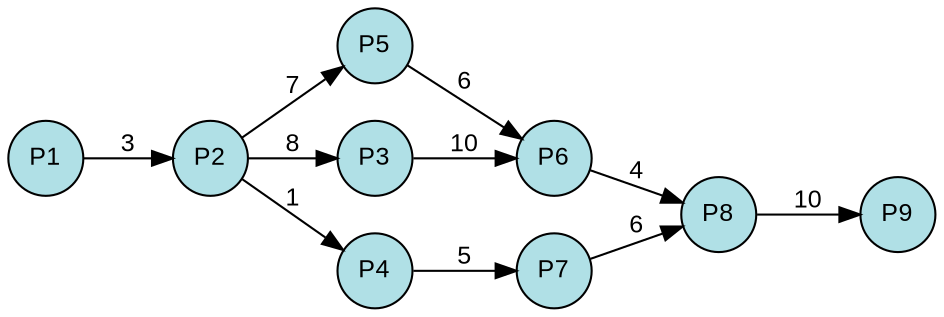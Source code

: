 digraph {
  splines=true;
node [margin=0 fontname=arial fontcolor=black fontsize=12 shape=circle width=0.5 fixedsize=true style=filled fillcolor=powderblue]
  1 [label="P1"]
  2 [label="P2"]
  3 [label="P3"]
  4 [label="P4"]
  5 [label="P5"]
  6 [label="P6"]
  7 [label="P7"]
  8 [label="P8"]
  9 [label="P9"]
rankdir=LR
edge [margin=0 fontname=arial fontcolor=black fontsize=12]
	1 -> 2 [label="3"]
	2 -> 3 [label="8"]
	2 -> 4 [label="1"]
	2 -> 5 [label="7"]
	3 -> 6 [label="10"]
	5 -> 6 [label="6"]
	4 -> 7 [label="5"]
	6 -> 8 [label="4"]
	7 -> 8 [label="6"]
	8 -> 9 [label="10"]
	{rank=same  1 }
	{rank=same  2 }
	{rank=same  3, 4, 5 }
	{rank=same  6, 7 }
	{rank=same  8 }
	{rank=same  9 }
} 
